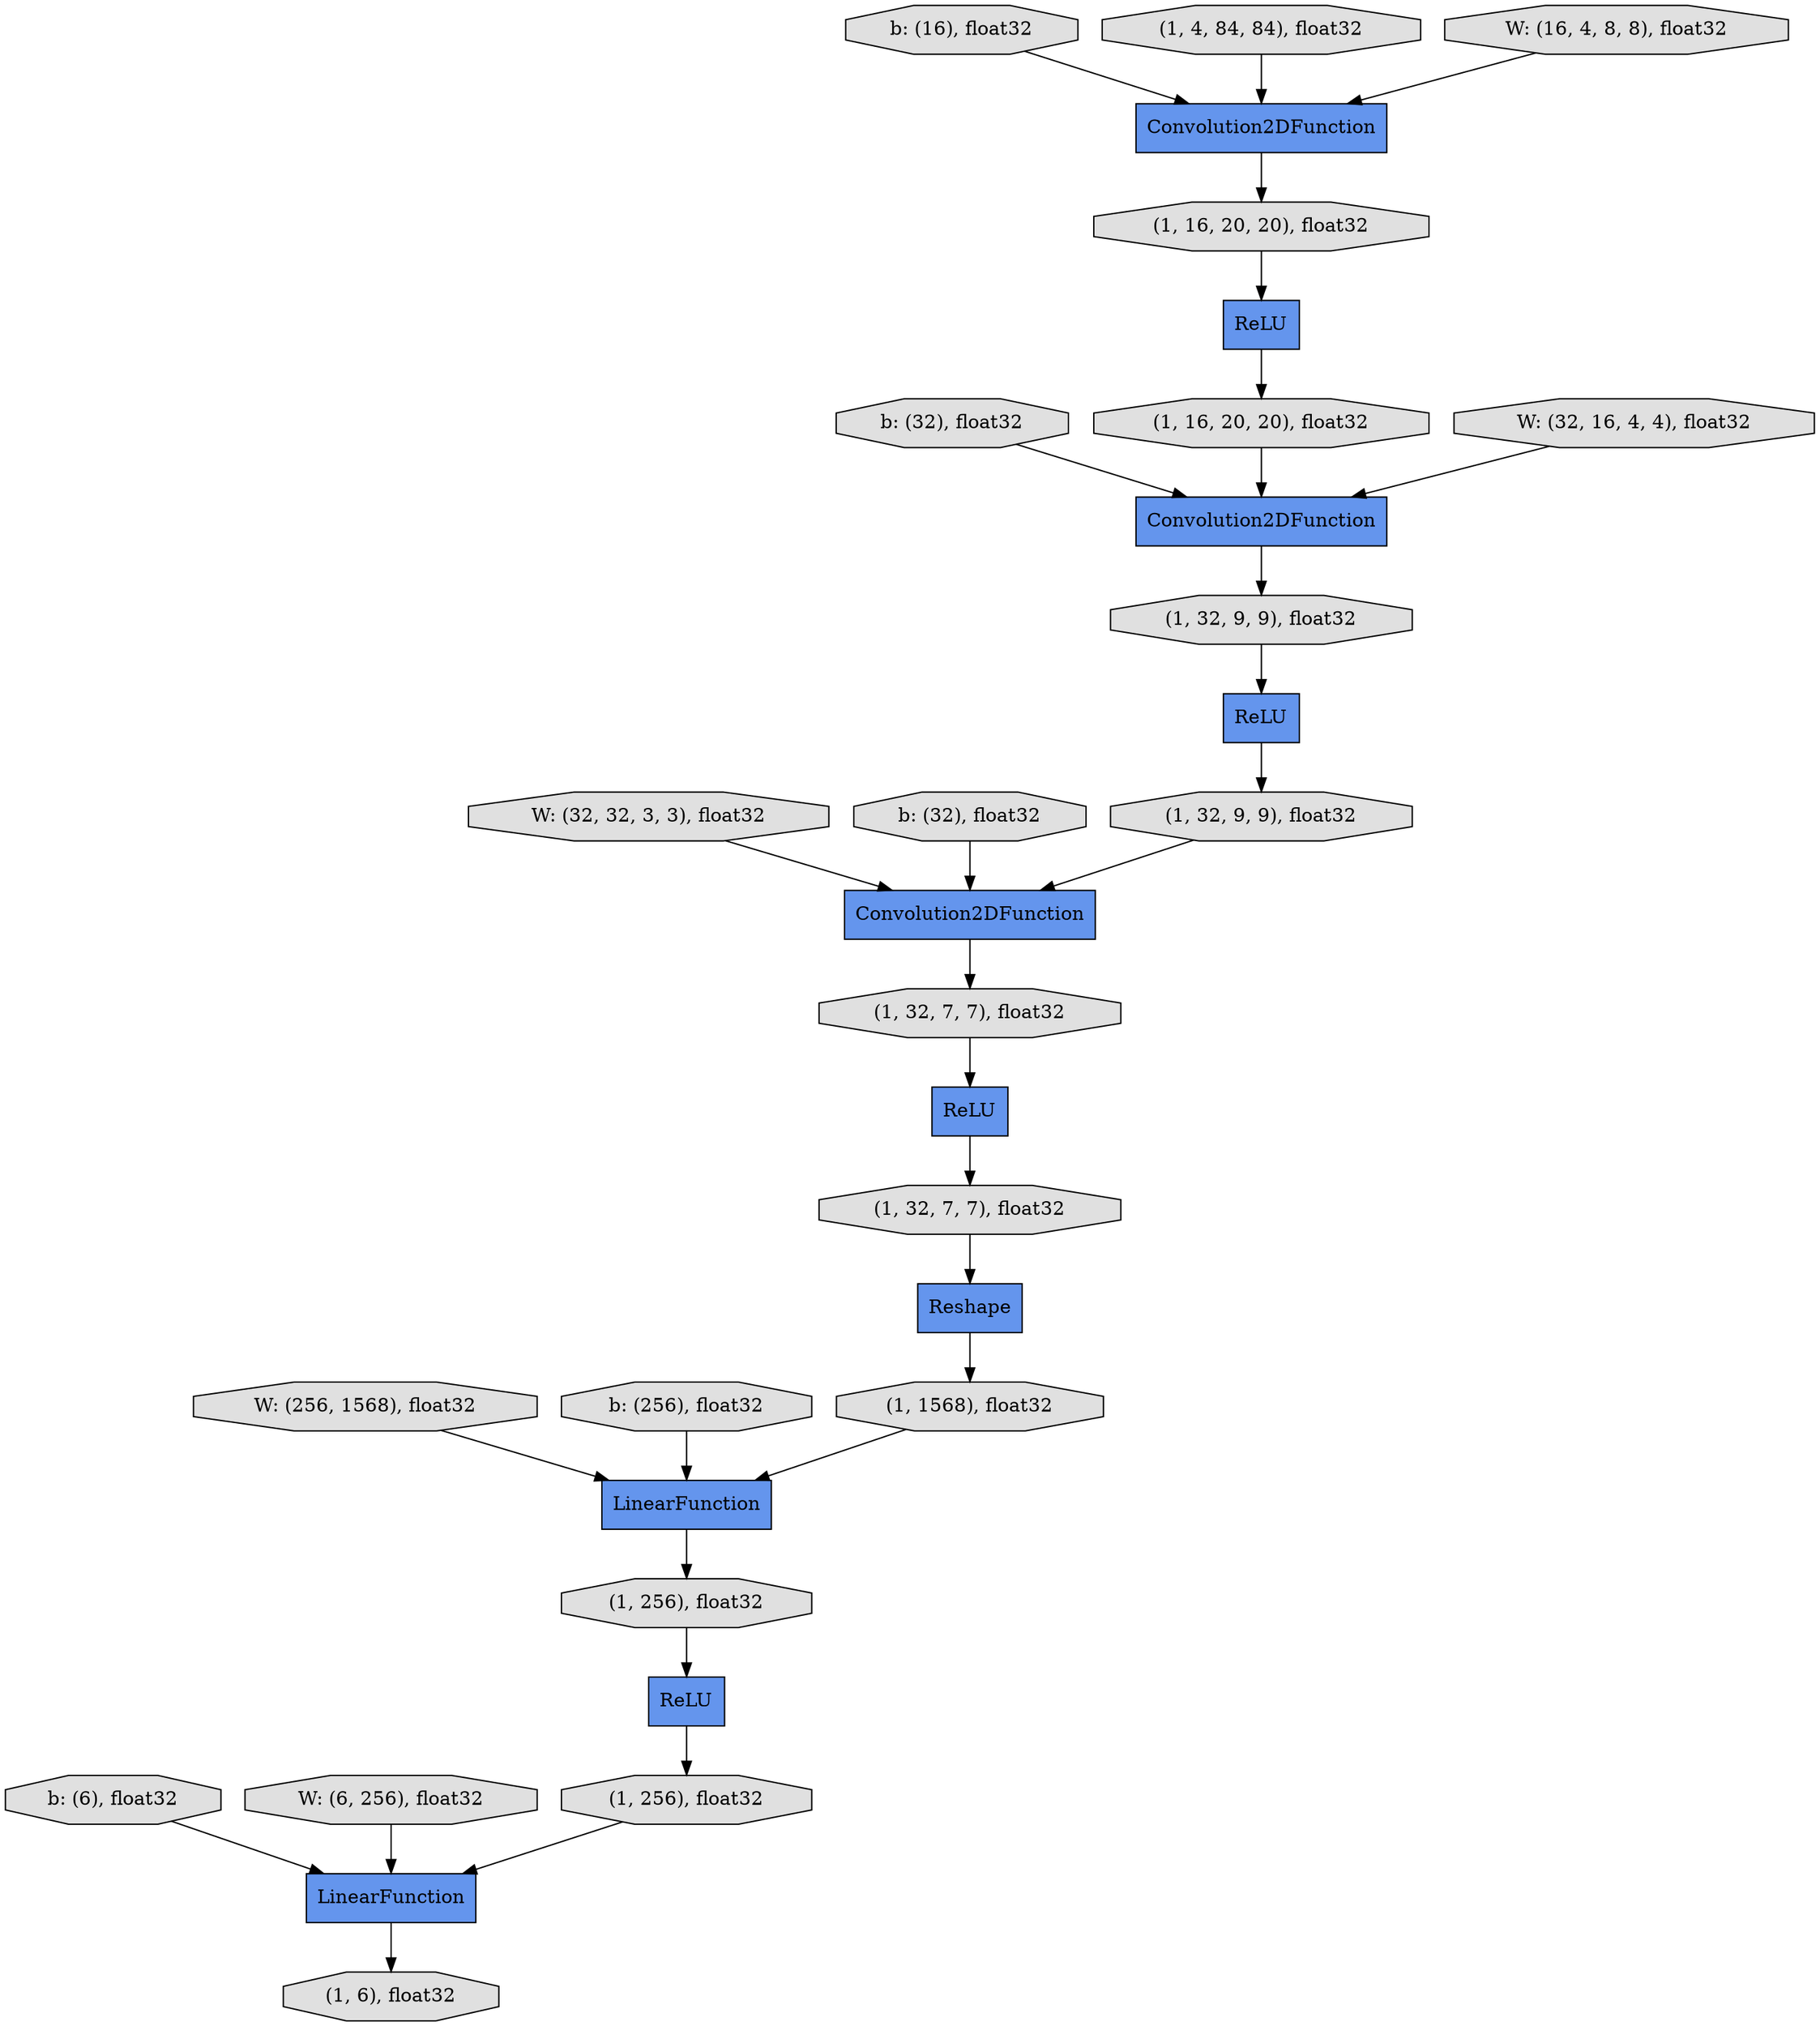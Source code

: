 digraph graphname{rankdir=TB;140480461580368 [label="LinearFunction",shape="record",fillcolor="#6495ED",style="filled"];140480461578320 [label="b: (32), float32",shape="octagon",fillcolor="#E0E0E0",style="filled"];140480805951376 [label="b: (16), float32",shape="octagon",fillcolor="#E0E0E0",style="filled"];140480461721808 [label="(1, 256), float32",shape="octagon",fillcolor="#E0E0E0",style="filled"];140480461580560 [label="Convolution2DFunction",shape="record",fillcolor="#6495ED",style="filled"];140480461721936 [label="(1, 256), float32",shape="octagon",fillcolor="#E0E0E0",style="filled"];140480461580624 [label="(1, 4, 84, 84), float32",shape="octagon",fillcolor="#E0E0E0",style="filled"];140480461578640 [label="W: (32, 32, 3, 3), float32",shape="octagon",fillcolor="#E0E0E0",style="filled"];140480461580816 [label="(1, 16, 20, 20), float32",shape="octagon",fillcolor="#E0E0E0",style="filled"];140480761950800 [label="ReLU",shape="record",fillcolor="#6495ED",style="filled"];140480461722256 [label="(1, 6), float32",shape="octagon",fillcolor="#E0E0E0",style="filled"];140480461580944 [label="ReLU",shape="record",fillcolor="#6495ED",style="filled"];140480461578960 [label="b: (32), float32",shape="octagon",fillcolor="#E0E0E0",style="filled"];140480461581008 [label="(1, 16, 20, 20), float32",shape="octagon",fillcolor="#E0E0E0",style="filled"];140480461579088 [label="Convolution2DFunction",shape="record",fillcolor="#6495ED",style="filled"];140480461581200 [label="(1, 32, 9, 9), float32",shape="octagon",fillcolor="#E0E0E0",style="filled"];140480461581264 [label="Convolution2DFunction",shape="record",fillcolor="#6495ED",style="filled"];140480806067152 [label="ReLU",shape="record",fillcolor="#6495ED",style="filled"];140480461579280 [label="W: (256, 1568), float32",shape="octagon",fillcolor="#E0E0E0",style="filled"];140480461581392 [label="(1, 32, 9, 9), float32",shape="octagon",fillcolor="#E0E0E0",style="filled"];140480461580240 [label="b: (6), float32",shape="octagon",fillcolor="#E0E0E0",style="filled"];140480461581648 [label="ReLU",shape="record",fillcolor="#6495ED",style="filled"];140480461579600 [label="b: (256), float32",shape="octagon",fillcolor="#E0E0E0",style="filled"];140480806067536 [label="W: (16, 4, 8, 8), float32",shape="octagon",fillcolor="#E0E0E0",style="filled"];140480461581712 [label="(1, 32, 7, 7), float32",shape="octagon",fillcolor="#E0E0E0",style="filled"];140480461581776 [label="Reshape",shape="record",fillcolor="#6495ED",style="filled"];140480461581904 [label="(1, 32, 7, 7), float32",shape="octagon",fillcolor="#E0E0E0",style="filled"];140480461579920 [label="W: (6, 256), float32",shape="octagon",fillcolor="#E0E0E0",style="filled"];140480806067920 [label="W: (32, 16, 4, 4), float32",shape="octagon",fillcolor="#E0E0E0",style="filled"];140480461582224 [label="LinearFunction",shape="record",fillcolor="#6495ED",style="filled"];140480461582288 [label="(1, 1568), float32",shape="octagon",fillcolor="#E0E0E0",style="filled"];140480761950800 -> 140480461581392;140480461721808 -> 140480461582224;140480461580240 -> 140480461582224;140480461581712 -> 140480461580944;140480461579920 -> 140480461582224;140480461578640 -> 140480461581264;140480461580624 -> 140480461579088;140480461579088 -> 140480461580816;140480461581008 -> 140480461580560;140480461578960 -> 140480461581264;140480461581264 -> 140480461581712;140480461580944 -> 140480461581904;140480461721936 -> 140480461581648;140480461581776 -> 140480461582288;140480461581200 -> 140480761950800;140480461578320 -> 140480461580560;140480461580368 -> 140480461721936;140480806067152 -> 140480461581008;140480461580816 -> 140480806067152;140480805951376 -> 140480461579088;140480461581904 -> 140480461581776;140480461581392 -> 140480461581264;140480461582288 -> 140480461580368;140480461581648 -> 140480461721808;140480806067536 -> 140480461579088;140480461579280 -> 140480461580368;140480806067920 -> 140480461580560;140480461579600 -> 140480461580368;140480461580560 -> 140480461581200;140480461582224 -> 140480461722256;}
